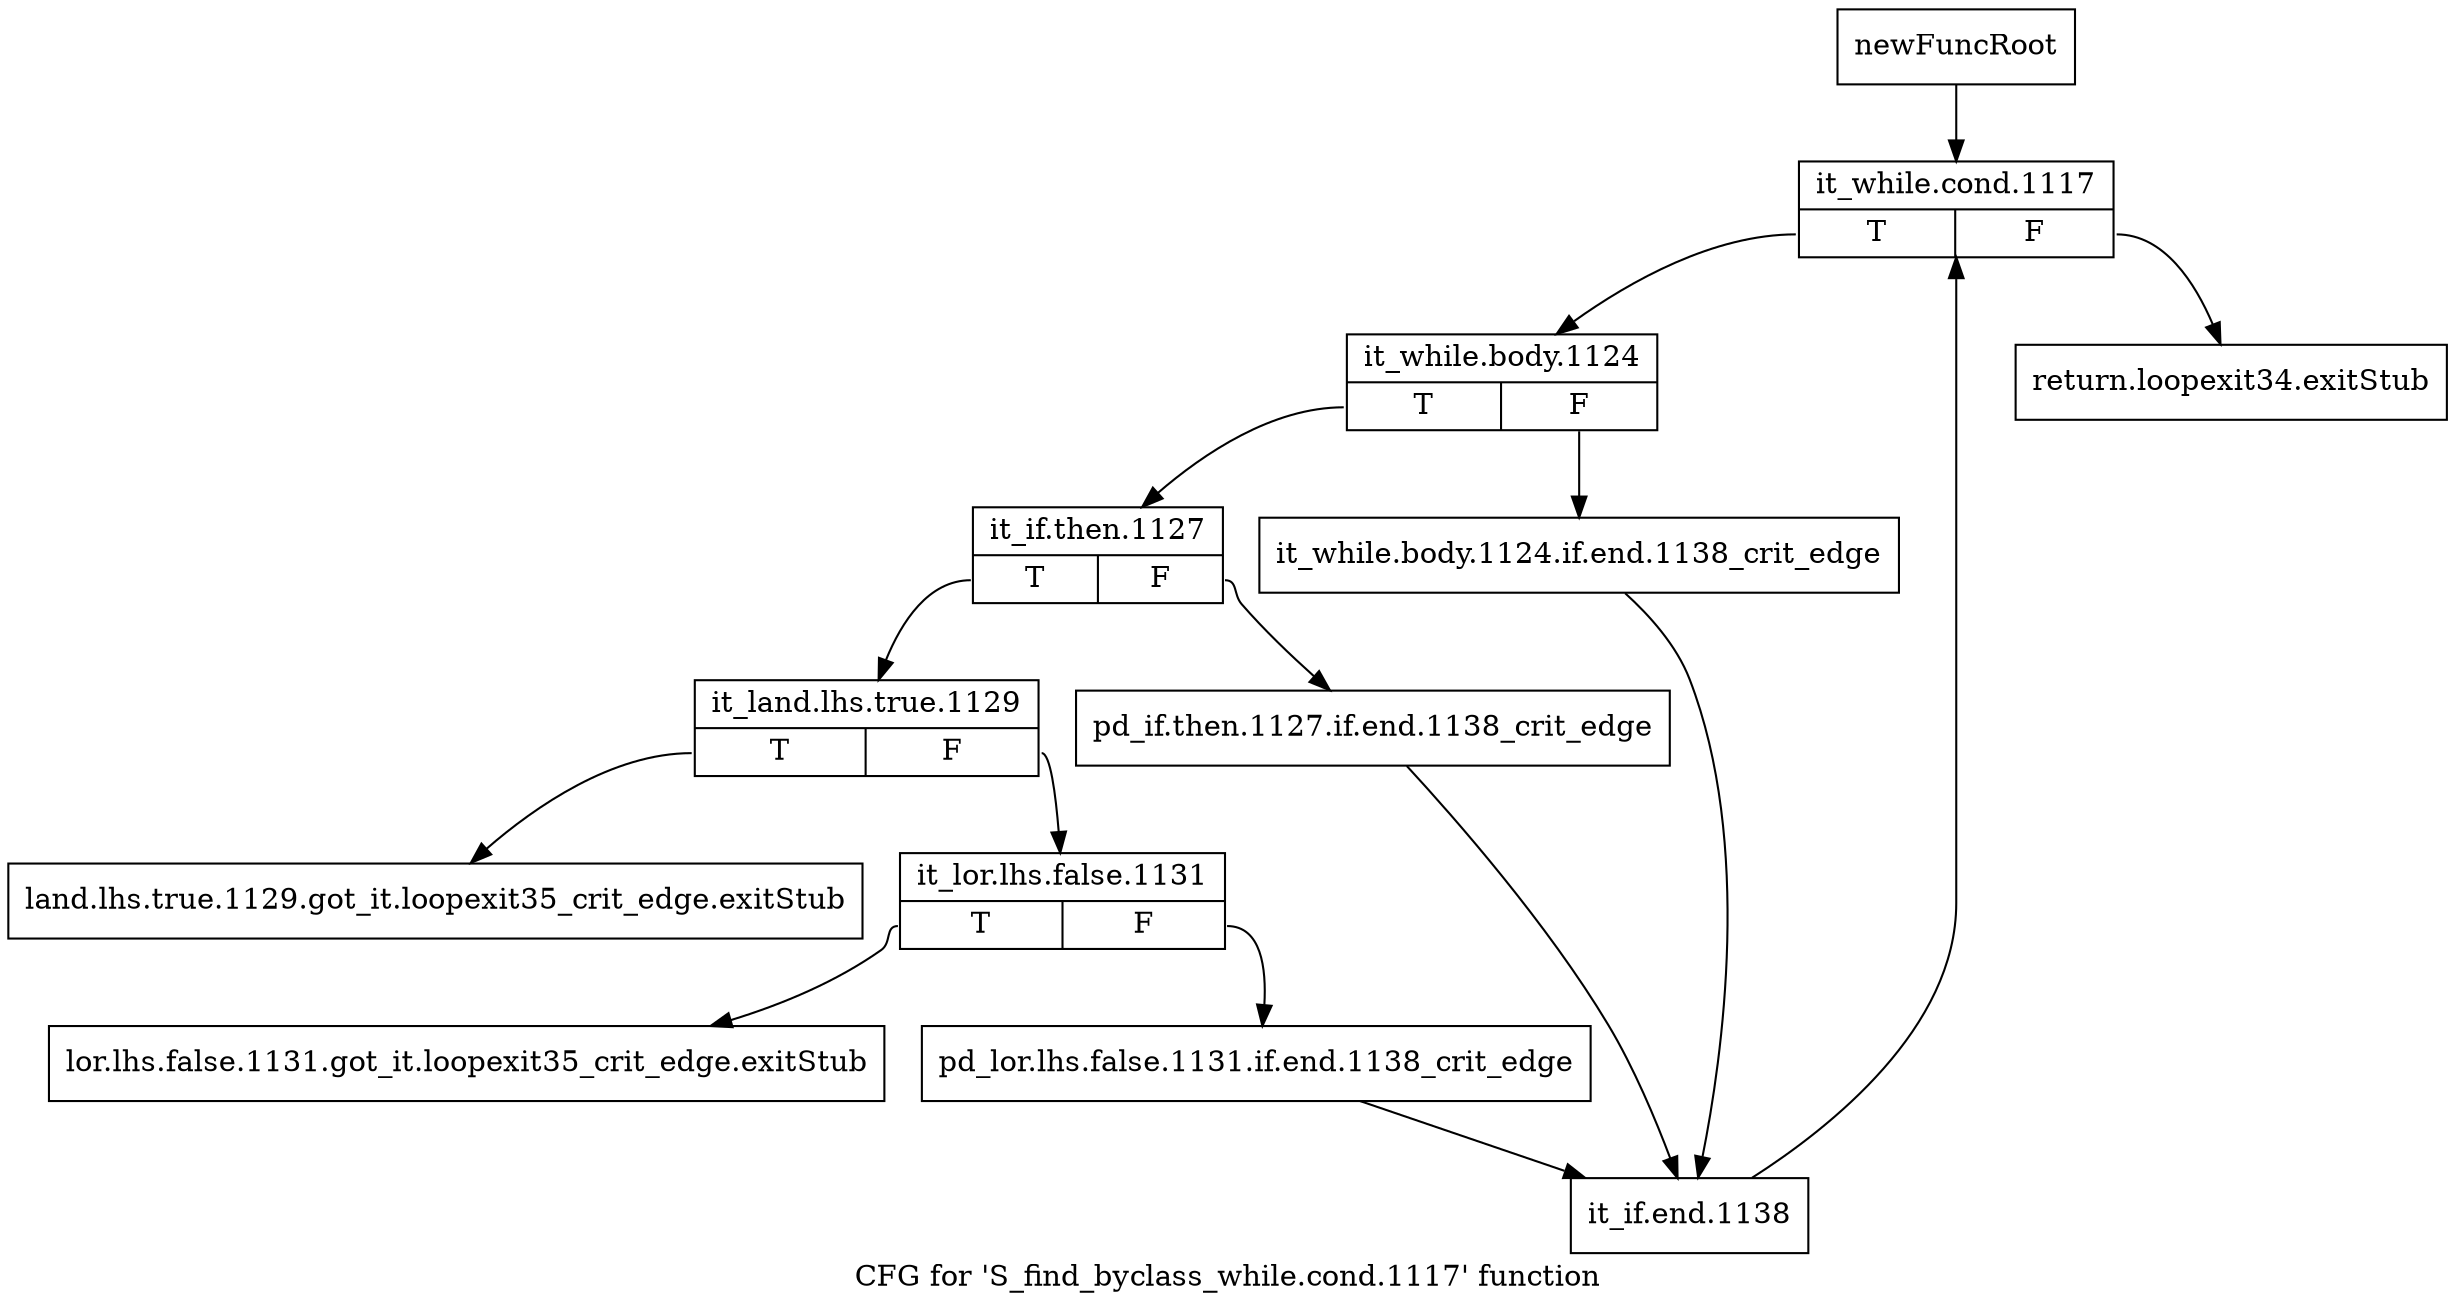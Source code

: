digraph "CFG for 'S_find_byclass_while.cond.1117' function" {
	label="CFG for 'S_find_byclass_while.cond.1117' function";

	Node0x52a75d0 [shape=record,label="{newFuncRoot}"];
	Node0x52a75d0 -> Node0x52a7710;
	Node0x52a7620 [shape=record,label="{return.loopexit34.exitStub}"];
	Node0x52a7670 [shape=record,label="{land.lhs.true.1129.got_it.loopexit35_crit_edge.exitStub}"];
	Node0x52a76c0 [shape=record,label="{lor.lhs.false.1131.got_it.loopexit35_crit_edge.exitStub}"];
	Node0x52a7710 [shape=record,label="{it_while.cond.1117|{<s0>T|<s1>F}}"];
	Node0x52a7710:s0 -> Node0x52a7760;
	Node0x52a7710:s1 -> Node0x52a7620;
	Node0x52a7760 [shape=record,label="{it_while.body.1124|{<s0>T|<s1>F}}"];
	Node0x52a7760:s0 -> Node0x52a7800;
	Node0x52a7760:s1 -> Node0x52a77b0;
	Node0x52a77b0 [shape=record,label="{it_while.body.1124.if.end.1138_crit_edge}"];
	Node0x52a77b0 -> Node0x52a7990;
	Node0x52a7800 [shape=record,label="{it_if.then.1127|{<s0>T|<s1>F}}"];
	Node0x52a7800:s0 -> Node0x52a78a0;
	Node0x52a7800:s1 -> Node0x52a7850;
	Node0x52a7850 [shape=record,label="{pd_if.then.1127.if.end.1138_crit_edge}"];
	Node0x52a7850 -> Node0x52a7990;
	Node0x52a78a0 [shape=record,label="{it_land.lhs.true.1129|{<s0>T|<s1>F}}"];
	Node0x52a78a0:s0 -> Node0x52a7670;
	Node0x52a78a0:s1 -> Node0x52a78f0;
	Node0x52a78f0 [shape=record,label="{it_lor.lhs.false.1131|{<s0>T|<s1>F}}"];
	Node0x52a78f0:s0 -> Node0x52a76c0;
	Node0x52a78f0:s1 -> Node0x52a7940;
	Node0x52a7940 [shape=record,label="{pd_lor.lhs.false.1131.if.end.1138_crit_edge}"];
	Node0x52a7940 -> Node0x52a7990;
	Node0x52a7990 [shape=record,label="{it_if.end.1138}"];
	Node0x52a7990 -> Node0x52a7710;
}
